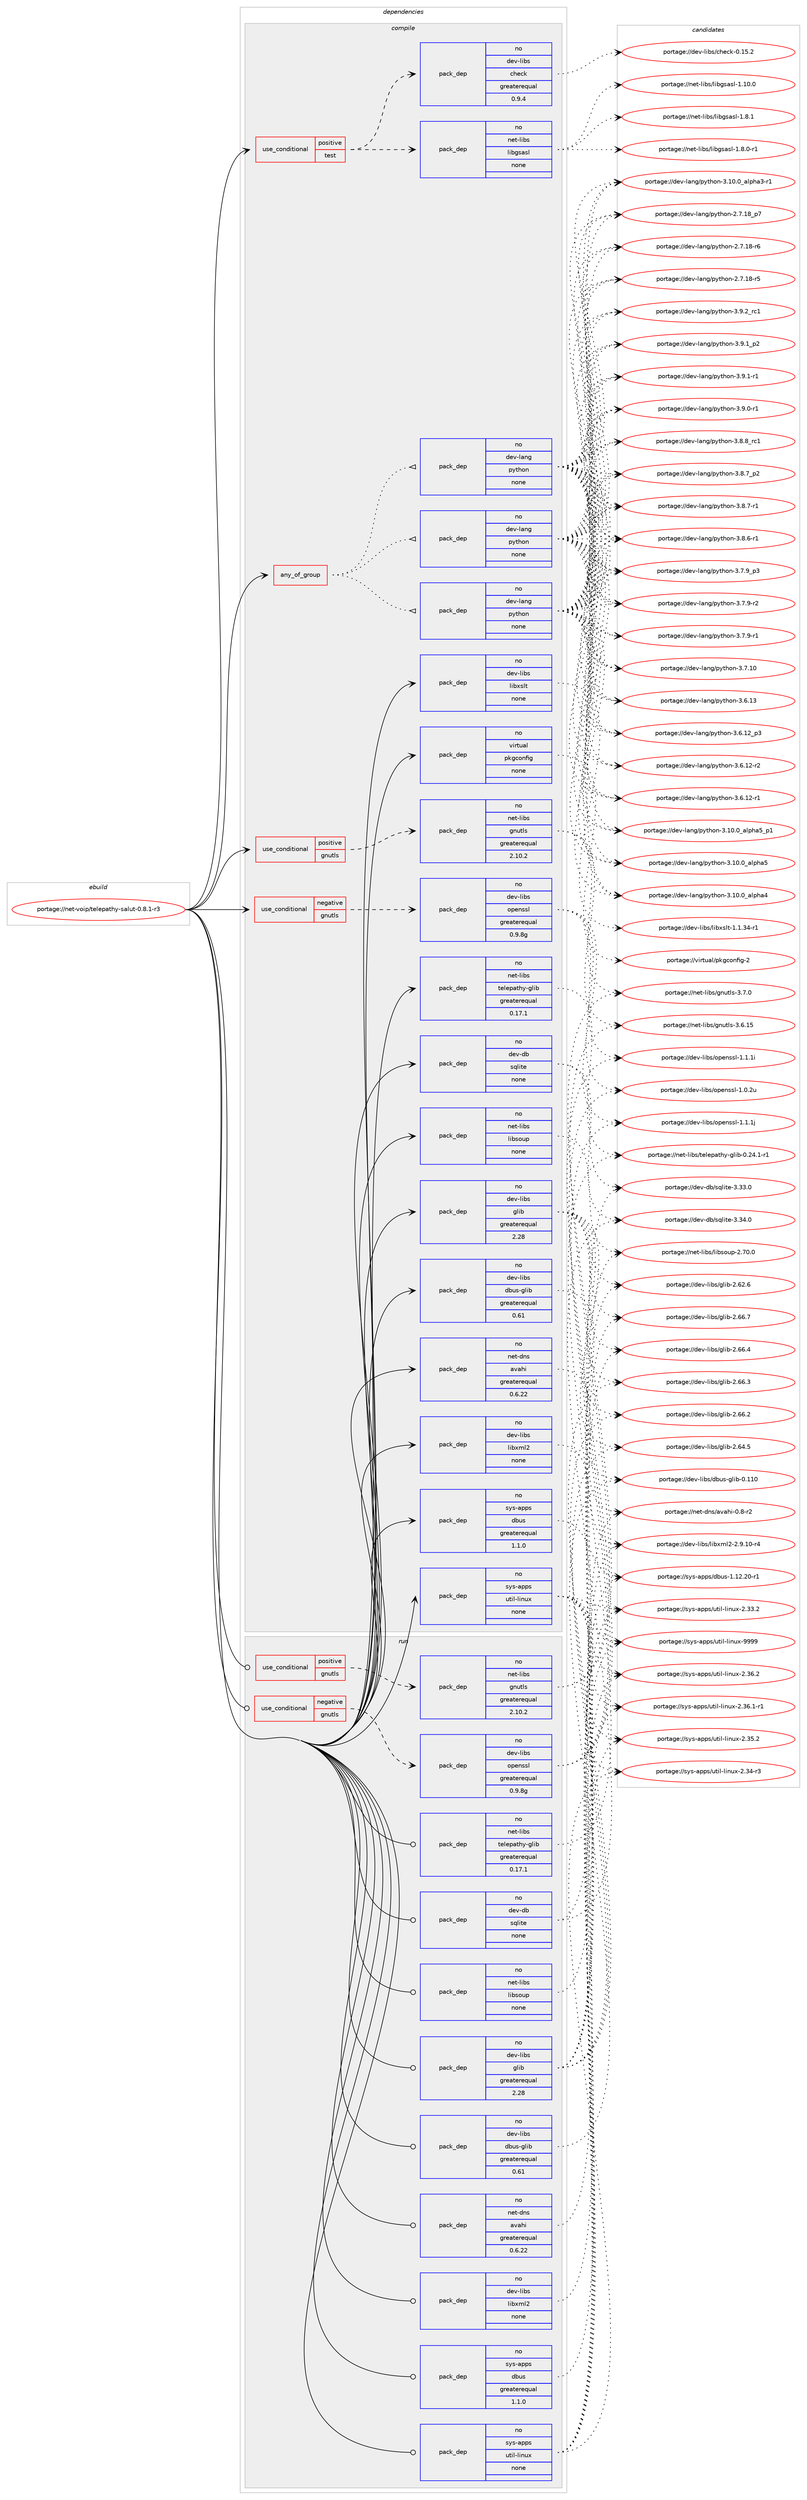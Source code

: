 digraph prolog {

# *************
# Graph options
# *************

newrank=true;
concentrate=true;
compound=true;
graph [rankdir=LR,fontname=Helvetica,fontsize=10,ranksep=1.5];#, ranksep=2.5, nodesep=0.2];
edge  [arrowhead=vee];
node  [fontname=Helvetica,fontsize=10];

# **********
# The ebuild
# **********

subgraph cluster_leftcol {
color=gray;
rank=same;
label=<<i>ebuild</i>>;
id [label="portage://net-voip/telepathy-salut-0.8.1-r3", color=red, width=4, href="../net-voip/telepathy-salut-0.8.1-r3.svg"];
}

# ****************
# The dependencies
# ****************

subgraph cluster_midcol {
color=gray;
label=<<i>dependencies</i>>;
subgraph cluster_compile {
fillcolor="#eeeeee";
style=filled;
label=<<i>compile</i>>;
subgraph any83 {
dependency10708 [label=<<TABLE BORDER="0" CELLBORDER="1" CELLSPACING="0" CELLPADDING="4"><TR><TD CELLPADDING="10">any_of_group</TD></TR></TABLE>>, shape=none, color=red];subgraph pack7560 {
dependency10709 [label=<<TABLE BORDER="0" CELLBORDER="1" CELLSPACING="0" CELLPADDING="4" WIDTH="220"><TR><TD ROWSPAN="6" CELLPADDING="30">pack_dep</TD></TR><TR><TD WIDTH="110">no</TD></TR><TR><TD>dev-lang</TD></TR><TR><TD>python</TD></TR><TR><TD>none</TD></TR><TR><TD></TD></TR></TABLE>>, shape=none, color=blue];
}
dependency10708:e -> dependency10709:w [weight=20,style="dotted",arrowhead="oinv"];
subgraph pack7561 {
dependency10710 [label=<<TABLE BORDER="0" CELLBORDER="1" CELLSPACING="0" CELLPADDING="4" WIDTH="220"><TR><TD ROWSPAN="6" CELLPADDING="30">pack_dep</TD></TR><TR><TD WIDTH="110">no</TD></TR><TR><TD>dev-lang</TD></TR><TR><TD>python</TD></TR><TR><TD>none</TD></TR><TR><TD></TD></TR></TABLE>>, shape=none, color=blue];
}
dependency10708:e -> dependency10710:w [weight=20,style="dotted",arrowhead="oinv"];
subgraph pack7562 {
dependency10711 [label=<<TABLE BORDER="0" CELLBORDER="1" CELLSPACING="0" CELLPADDING="4" WIDTH="220"><TR><TD ROWSPAN="6" CELLPADDING="30">pack_dep</TD></TR><TR><TD WIDTH="110">no</TD></TR><TR><TD>dev-lang</TD></TR><TR><TD>python</TD></TR><TR><TD>none</TD></TR><TR><TD></TD></TR></TABLE>>, shape=none, color=blue];
}
dependency10708:e -> dependency10711:w [weight=20,style="dotted",arrowhead="oinv"];
}
id:e -> dependency10708:w [weight=20,style="solid",arrowhead="vee"];
subgraph cond3056 {
dependency10712 [label=<<TABLE BORDER="0" CELLBORDER="1" CELLSPACING="0" CELLPADDING="4"><TR><TD ROWSPAN="3" CELLPADDING="10">use_conditional</TD></TR><TR><TD>negative</TD></TR><TR><TD>gnutls</TD></TR></TABLE>>, shape=none, color=red];
subgraph pack7563 {
dependency10713 [label=<<TABLE BORDER="0" CELLBORDER="1" CELLSPACING="0" CELLPADDING="4" WIDTH="220"><TR><TD ROWSPAN="6" CELLPADDING="30">pack_dep</TD></TR><TR><TD WIDTH="110">no</TD></TR><TR><TD>dev-libs</TD></TR><TR><TD>openssl</TD></TR><TR><TD>greaterequal</TD></TR><TR><TD>0.9.8g</TD></TR></TABLE>>, shape=none, color=blue];
}
dependency10712:e -> dependency10713:w [weight=20,style="dashed",arrowhead="vee"];
}
id:e -> dependency10712:w [weight=20,style="solid",arrowhead="vee"];
subgraph cond3057 {
dependency10714 [label=<<TABLE BORDER="0" CELLBORDER="1" CELLSPACING="0" CELLPADDING="4"><TR><TD ROWSPAN="3" CELLPADDING="10">use_conditional</TD></TR><TR><TD>positive</TD></TR><TR><TD>gnutls</TD></TR></TABLE>>, shape=none, color=red];
subgraph pack7564 {
dependency10715 [label=<<TABLE BORDER="0" CELLBORDER="1" CELLSPACING="0" CELLPADDING="4" WIDTH="220"><TR><TD ROWSPAN="6" CELLPADDING="30">pack_dep</TD></TR><TR><TD WIDTH="110">no</TD></TR><TR><TD>net-libs</TD></TR><TR><TD>gnutls</TD></TR><TR><TD>greaterequal</TD></TR><TR><TD>2.10.2</TD></TR></TABLE>>, shape=none, color=blue];
}
dependency10714:e -> dependency10715:w [weight=20,style="dashed",arrowhead="vee"];
}
id:e -> dependency10714:w [weight=20,style="solid",arrowhead="vee"];
subgraph cond3058 {
dependency10716 [label=<<TABLE BORDER="0" CELLBORDER="1" CELLSPACING="0" CELLPADDING="4"><TR><TD ROWSPAN="3" CELLPADDING="10">use_conditional</TD></TR><TR><TD>positive</TD></TR><TR><TD>test</TD></TR></TABLE>>, shape=none, color=red];
subgraph pack7565 {
dependency10717 [label=<<TABLE BORDER="0" CELLBORDER="1" CELLSPACING="0" CELLPADDING="4" WIDTH="220"><TR><TD ROWSPAN="6" CELLPADDING="30">pack_dep</TD></TR><TR><TD WIDTH="110">no</TD></TR><TR><TD>dev-libs</TD></TR><TR><TD>check</TD></TR><TR><TD>greaterequal</TD></TR><TR><TD>0.9.4</TD></TR></TABLE>>, shape=none, color=blue];
}
dependency10716:e -> dependency10717:w [weight=20,style="dashed",arrowhead="vee"];
subgraph pack7566 {
dependency10718 [label=<<TABLE BORDER="0" CELLBORDER="1" CELLSPACING="0" CELLPADDING="4" WIDTH="220"><TR><TD ROWSPAN="6" CELLPADDING="30">pack_dep</TD></TR><TR><TD WIDTH="110">no</TD></TR><TR><TD>net-libs</TD></TR><TR><TD>libgsasl</TD></TR><TR><TD>none</TD></TR><TR><TD></TD></TR></TABLE>>, shape=none, color=blue];
}
dependency10716:e -> dependency10718:w [weight=20,style="dashed",arrowhead="vee"];
}
id:e -> dependency10716:w [weight=20,style="solid",arrowhead="vee"];
subgraph pack7567 {
dependency10719 [label=<<TABLE BORDER="0" CELLBORDER="1" CELLSPACING="0" CELLPADDING="4" WIDTH="220"><TR><TD ROWSPAN="6" CELLPADDING="30">pack_dep</TD></TR><TR><TD WIDTH="110">no</TD></TR><TR><TD>dev-db</TD></TR><TR><TD>sqlite</TD></TR><TR><TD>none</TD></TR><TR><TD></TD></TR></TABLE>>, shape=none, color=blue];
}
id:e -> dependency10719:w [weight=20,style="solid",arrowhead="vee"];
subgraph pack7568 {
dependency10720 [label=<<TABLE BORDER="0" CELLBORDER="1" CELLSPACING="0" CELLPADDING="4" WIDTH="220"><TR><TD ROWSPAN="6" CELLPADDING="30">pack_dep</TD></TR><TR><TD WIDTH="110">no</TD></TR><TR><TD>dev-libs</TD></TR><TR><TD>dbus-glib</TD></TR><TR><TD>greaterequal</TD></TR><TR><TD>0.61</TD></TR></TABLE>>, shape=none, color=blue];
}
id:e -> dependency10720:w [weight=20,style="solid",arrowhead="vee"];
subgraph pack7569 {
dependency10721 [label=<<TABLE BORDER="0" CELLBORDER="1" CELLSPACING="0" CELLPADDING="4" WIDTH="220"><TR><TD ROWSPAN="6" CELLPADDING="30">pack_dep</TD></TR><TR><TD WIDTH="110">no</TD></TR><TR><TD>dev-libs</TD></TR><TR><TD>glib</TD></TR><TR><TD>greaterequal</TD></TR><TR><TD>2.28</TD></TR></TABLE>>, shape=none, color=blue];
}
id:e -> dependency10721:w [weight=20,style="solid",arrowhead="vee"];
subgraph pack7570 {
dependency10722 [label=<<TABLE BORDER="0" CELLBORDER="1" CELLSPACING="0" CELLPADDING="4" WIDTH="220"><TR><TD ROWSPAN="6" CELLPADDING="30">pack_dep</TD></TR><TR><TD WIDTH="110">no</TD></TR><TR><TD>dev-libs</TD></TR><TR><TD>libxml2</TD></TR><TR><TD>none</TD></TR><TR><TD></TD></TR></TABLE>>, shape=none, color=blue];
}
id:e -> dependency10722:w [weight=20,style="solid",arrowhead="vee"];
subgraph pack7571 {
dependency10723 [label=<<TABLE BORDER="0" CELLBORDER="1" CELLSPACING="0" CELLPADDING="4" WIDTH="220"><TR><TD ROWSPAN="6" CELLPADDING="30">pack_dep</TD></TR><TR><TD WIDTH="110">no</TD></TR><TR><TD>dev-libs</TD></TR><TR><TD>libxslt</TD></TR><TR><TD>none</TD></TR><TR><TD></TD></TR></TABLE>>, shape=none, color=blue];
}
id:e -> dependency10723:w [weight=20,style="solid",arrowhead="vee"];
subgraph pack7572 {
dependency10724 [label=<<TABLE BORDER="0" CELLBORDER="1" CELLSPACING="0" CELLPADDING="4" WIDTH="220"><TR><TD ROWSPAN="6" CELLPADDING="30">pack_dep</TD></TR><TR><TD WIDTH="110">no</TD></TR><TR><TD>net-dns</TD></TR><TR><TD>avahi</TD></TR><TR><TD>greaterequal</TD></TR><TR><TD>0.6.22</TD></TR></TABLE>>, shape=none, color=blue];
}
id:e -> dependency10724:w [weight=20,style="solid",arrowhead="vee"];
subgraph pack7573 {
dependency10725 [label=<<TABLE BORDER="0" CELLBORDER="1" CELLSPACING="0" CELLPADDING="4" WIDTH="220"><TR><TD ROWSPAN="6" CELLPADDING="30">pack_dep</TD></TR><TR><TD WIDTH="110">no</TD></TR><TR><TD>net-libs</TD></TR><TR><TD>libsoup</TD></TR><TR><TD>none</TD></TR><TR><TD></TD></TR></TABLE>>, shape=none, color=blue];
}
id:e -> dependency10725:w [weight=20,style="solid",arrowhead="vee"];
subgraph pack7574 {
dependency10726 [label=<<TABLE BORDER="0" CELLBORDER="1" CELLSPACING="0" CELLPADDING="4" WIDTH="220"><TR><TD ROWSPAN="6" CELLPADDING="30">pack_dep</TD></TR><TR><TD WIDTH="110">no</TD></TR><TR><TD>net-libs</TD></TR><TR><TD>telepathy-glib</TD></TR><TR><TD>greaterequal</TD></TR><TR><TD>0.17.1</TD></TR></TABLE>>, shape=none, color=blue];
}
id:e -> dependency10726:w [weight=20,style="solid",arrowhead="vee"];
subgraph pack7575 {
dependency10727 [label=<<TABLE BORDER="0" CELLBORDER="1" CELLSPACING="0" CELLPADDING="4" WIDTH="220"><TR><TD ROWSPAN="6" CELLPADDING="30">pack_dep</TD></TR><TR><TD WIDTH="110">no</TD></TR><TR><TD>sys-apps</TD></TR><TR><TD>dbus</TD></TR><TR><TD>greaterequal</TD></TR><TR><TD>1.1.0</TD></TR></TABLE>>, shape=none, color=blue];
}
id:e -> dependency10727:w [weight=20,style="solid",arrowhead="vee"];
subgraph pack7576 {
dependency10728 [label=<<TABLE BORDER="0" CELLBORDER="1" CELLSPACING="0" CELLPADDING="4" WIDTH="220"><TR><TD ROWSPAN="6" CELLPADDING="30">pack_dep</TD></TR><TR><TD WIDTH="110">no</TD></TR><TR><TD>sys-apps</TD></TR><TR><TD>util-linux</TD></TR><TR><TD>none</TD></TR><TR><TD></TD></TR></TABLE>>, shape=none, color=blue];
}
id:e -> dependency10728:w [weight=20,style="solid",arrowhead="vee"];
subgraph pack7577 {
dependency10729 [label=<<TABLE BORDER="0" CELLBORDER="1" CELLSPACING="0" CELLPADDING="4" WIDTH="220"><TR><TD ROWSPAN="6" CELLPADDING="30">pack_dep</TD></TR><TR><TD WIDTH="110">no</TD></TR><TR><TD>virtual</TD></TR><TR><TD>pkgconfig</TD></TR><TR><TD>none</TD></TR><TR><TD></TD></TR></TABLE>>, shape=none, color=blue];
}
id:e -> dependency10729:w [weight=20,style="solid",arrowhead="vee"];
}
subgraph cluster_compileandrun {
fillcolor="#eeeeee";
style=filled;
label=<<i>compile and run</i>>;
}
subgraph cluster_run {
fillcolor="#eeeeee";
style=filled;
label=<<i>run</i>>;
subgraph cond3059 {
dependency10730 [label=<<TABLE BORDER="0" CELLBORDER="1" CELLSPACING="0" CELLPADDING="4"><TR><TD ROWSPAN="3" CELLPADDING="10">use_conditional</TD></TR><TR><TD>negative</TD></TR><TR><TD>gnutls</TD></TR></TABLE>>, shape=none, color=red];
subgraph pack7578 {
dependency10731 [label=<<TABLE BORDER="0" CELLBORDER="1" CELLSPACING="0" CELLPADDING="4" WIDTH="220"><TR><TD ROWSPAN="6" CELLPADDING="30">pack_dep</TD></TR><TR><TD WIDTH="110">no</TD></TR><TR><TD>dev-libs</TD></TR><TR><TD>openssl</TD></TR><TR><TD>greaterequal</TD></TR><TR><TD>0.9.8g</TD></TR></TABLE>>, shape=none, color=blue];
}
dependency10730:e -> dependency10731:w [weight=20,style="dashed",arrowhead="vee"];
}
id:e -> dependency10730:w [weight=20,style="solid",arrowhead="odot"];
subgraph cond3060 {
dependency10732 [label=<<TABLE BORDER="0" CELLBORDER="1" CELLSPACING="0" CELLPADDING="4"><TR><TD ROWSPAN="3" CELLPADDING="10">use_conditional</TD></TR><TR><TD>positive</TD></TR><TR><TD>gnutls</TD></TR></TABLE>>, shape=none, color=red];
subgraph pack7579 {
dependency10733 [label=<<TABLE BORDER="0" CELLBORDER="1" CELLSPACING="0" CELLPADDING="4" WIDTH="220"><TR><TD ROWSPAN="6" CELLPADDING="30">pack_dep</TD></TR><TR><TD WIDTH="110">no</TD></TR><TR><TD>net-libs</TD></TR><TR><TD>gnutls</TD></TR><TR><TD>greaterequal</TD></TR><TR><TD>2.10.2</TD></TR></TABLE>>, shape=none, color=blue];
}
dependency10732:e -> dependency10733:w [weight=20,style="dashed",arrowhead="vee"];
}
id:e -> dependency10732:w [weight=20,style="solid",arrowhead="odot"];
subgraph pack7580 {
dependency10734 [label=<<TABLE BORDER="0" CELLBORDER="1" CELLSPACING="0" CELLPADDING="4" WIDTH="220"><TR><TD ROWSPAN="6" CELLPADDING="30">pack_dep</TD></TR><TR><TD WIDTH="110">no</TD></TR><TR><TD>dev-db</TD></TR><TR><TD>sqlite</TD></TR><TR><TD>none</TD></TR><TR><TD></TD></TR></TABLE>>, shape=none, color=blue];
}
id:e -> dependency10734:w [weight=20,style="solid",arrowhead="odot"];
subgraph pack7581 {
dependency10735 [label=<<TABLE BORDER="0" CELLBORDER="1" CELLSPACING="0" CELLPADDING="4" WIDTH="220"><TR><TD ROWSPAN="6" CELLPADDING="30">pack_dep</TD></TR><TR><TD WIDTH="110">no</TD></TR><TR><TD>dev-libs</TD></TR><TR><TD>dbus-glib</TD></TR><TR><TD>greaterequal</TD></TR><TR><TD>0.61</TD></TR></TABLE>>, shape=none, color=blue];
}
id:e -> dependency10735:w [weight=20,style="solid",arrowhead="odot"];
subgraph pack7582 {
dependency10736 [label=<<TABLE BORDER="0" CELLBORDER="1" CELLSPACING="0" CELLPADDING="4" WIDTH="220"><TR><TD ROWSPAN="6" CELLPADDING="30">pack_dep</TD></TR><TR><TD WIDTH="110">no</TD></TR><TR><TD>dev-libs</TD></TR><TR><TD>glib</TD></TR><TR><TD>greaterequal</TD></TR><TR><TD>2.28</TD></TR></TABLE>>, shape=none, color=blue];
}
id:e -> dependency10736:w [weight=20,style="solid",arrowhead="odot"];
subgraph pack7583 {
dependency10737 [label=<<TABLE BORDER="0" CELLBORDER="1" CELLSPACING="0" CELLPADDING="4" WIDTH="220"><TR><TD ROWSPAN="6" CELLPADDING="30">pack_dep</TD></TR><TR><TD WIDTH="110">no</TD></TR><TR><TD>dev-libs</TD></TR><TR><TD>libxml2</TD></TR><TR><TD>none</TD></TR><TR><TD></TD></TR></TABLE>>, shape=none, color=blue];
}
id:e -> dependency10737:w [weight=20,style="solid",arrowhead="odot"];
subgraph pack7584 {
dependency10738 [label=<<TABLE BORDER="0" CELLBORDER="1" CELLSPACING="0" CELLPADDING="4" WIDTH="220"><TR><TD ROWSPAN="6" CELLPADDING="30">pack_dep</TD></TR><TR><TD WIDTH="110">no</TD></TR><TR><TD>net-dns</TD></TR><TR><TD>avahi</TD></TR><TR><TD>greaterequal</TD></TR><TR><TD>0.6.22</TD></TR></TABLE>>, shape=none, color=blue];
}
id:e -> dependency10738:w [weight=20,style="solid",arrowhead="odot"];
subgraph pack7585 {
dependency10739 [label=<<TABLE BORDER="0" CELLBORDER="1" CELLSPACING="0" CELLPADDING="4" WIDTH="220"><TR><TD ROWSPAN="6" CELLPADDING="30">pack_dep</TD></TR><TR><TD WIDTH="110">no</TD></TR><TR><TD>net-libs</TD></TR><TR><TD>libsoup</TD></TR><TR><TD>none</TD></TR><TR><TD></TD></TR></TABLE>>, shape=none, color=blue];
}
id:e -> dependency10739:w [weight=20,style="solid",arrowhead="odot"];
subgraph pack7586 {
dependency10740 [label=<<TABLE BORDER="0" CELLBORDER="1" CELLSPACING="0" CELLPADDING="4" WIDTH="220"><TR><TD ROWSPAN="6" CELLPADDING="30">pack_dep</TD></TR><TR><TD WIDTH="110">no</TD></TR><TR><TD>net-libs</TD></TR><TR><TD>telepathy-glib</TD></TR><TR><TD>greaterequal</TD></TR><TR><TD>0.17.1</TD></TR></TABLE>>, shape=none, color=blue];
}
id:e -> dependency10740:w [weight=20,style="solid",arrowhead="odot"];
subgraph pack7587 {
dependency10741 [label=<<TABLE BORDER="0" CELLBORDER="1" CELLSPACING="0" CELLPADDING="4" WIDTH="220"><TR><TD ROWSPAN="6" CELLPADDING="30">pack_dep</TD></TR><TR><TD WIDTH="110">no</TD></TR><TR><TD>sys-apps</TD></TR><TR><TD>dbus</TD></TR><TR><TD>greaterequal</TD></TR><TR><TD>1.1.0</TD></TR></TABLE>>, shape=none, color=blue];
}
id:e -> dependency10741:w [weight=20,style="solid",arrowhead="odot"];
subgraph pack7588 {
dependency10742 [label=<<TABLE BORDER="0" CELLBORDER="1" CELLSPACING="0" CELLPADDING="4" WIDTH="220"><TR><TD ROWSPAN="6" CELLPADDING="30">pack_dep</TD></TR><TR><TD WIDTH="110">no</TD></TR><TR><TD>sys-apps</TD></TR><TR><TD>util-linux</TD></TR><TR><TD>none</TD></TR><TR><TD></TD></TR></TABLE>>, shape=none, color=blue];
}
id:e -> dependency10742:w [weight=20,style="solid",arrowhead="odot"];
}
}

# **************
# The candidates
# **************

subgraph cluster_choices {
rank=same;
color=gray;
label=<<i>candidates</i>>;

subgraph choice7560 {
color=black;
nodesep=1;
choice100101118451089711010347112121116104111110455146574650951149949 [label="portage://dev-lang/python-3.9.2_rc1", color=red, width=4,href="../dev-lang/python-3.9.2_rc1.svg"];
choice1001011184510897110103471121211161041111104551465746499511250 [label="portage://dev-lang/python-3.9.1_p2", color=red, width=4,href="../dev-lang/python-3.9.1_p2.svg"];
choice1001011184510897110103471121211161041111104551465746494511449 [label="portage://dev-lang/python-3.9.1-r1", color=red, width=4,href="../dev-lang/python-3.9.1-r1.svg"];
choice1001011184510897110103471121211161041111104551465746484511449 [label="portage://dev-lang/python-3.9.0-r1", color=red, width=4,href="../dev-lang/python-3.9.0-r1.svg"];
choice100101118451089711010347112121116104111110455146564656951149949 [label="portage://dev-lang/python-3.8.8_rc1", color=red, width=4,href="../dev-lang/python-3.8.8_rc1.svg"];
choice1001011184510897110103471121211161041111104551465646559511250 [label="portage://dev-lang/python-3.8.7_p2", color=red, width=4,href="../dev-lang/python-3.8.7_p2.svg"];
choice1001011184510897110103471121211161041111104551465646554511449 [label="portage://dev-lang/python-3.8.7-r1", color=red, width=4,href="../dev-lang/python-3.8.7-r1.svg"];
choice1001011184510897110103471121211161041111104551465646544511449 [label="portage://dev-lang/python-3.8.6-r1", color=red, width=4,href="../dev-lang/python-3.8.6-r1.svg"];
choice1001011184510897110103471121211161041111104551465546579511251 [label="portage://dev-lang/python-3.7.9_p3", color=red, width=4,href="../dev-lang/python-3.7.9_p3.svg"];
choice1001011184510897110103471121211161041111104551465546574511450 [label="portage://dev-lang/python-3.7.9-r2", color=red, width=4,href="../dev-lang/python-3.7.9-r2.svg"];
choice1001011184510897110103471121211161041111104551465546574511449 [label="portage://dev-lang/python-3.7.9-r1", color=red, width=4,href="../dev-lang/python-3.7.9-r1.svg"];
choice10010111845108971101034711212111610411111045514655464948 [label="portage://dev-lang/python-3.7.10", color=red, width=4,href="../dev-lang/python-3.7.10.svg"];
choice10010111845108971101034711212111610411111045514654464951 [label="portage://dev-lang/python-3.6.13", color=red, width=4,href="../dev-lang/python-3.6.13.svg"];
choice100101118451089711010347112121116104111110455146544649509511251 [label="portage://dev-lang/python-3.6.12_p3", color=red, width=4,href="../dev-lang/python-3.6.12_p3.svg"];
choice100101118451089711010347112121116104111110455146544649504511450 [label="portage://dev-lang/python-3.6.12-r2", color=red, width=4,href="../dev-lang/python-3.6.12-r2.svg"];
choice100101118451089711010347112121116104111110455146544649504511449 [label="portage://dev-lang/python-3.6.12-r1", color=red, width=4,href="../dev-lang/python-3.6.12-r1.svg"];
choice10010111845108971101034711212111610411111045514649484648959710811210497539511249 [label="portage://dev-lang/python-3.10.0_alpha5_p1", color=red, width=4,href="../dev-lang/python-3.10.0_alpha5_p1.svg"];
choice1001011184510897110103471121211161041111104551464948464895971081121049753 [label="portage://dev-lang/python-3.10.0_alpha5", color=red, width=4,href="../dev-lang/python-3.10.0_alpha5.svg"];
choice1001011184510897110103471121211161041111104551464948464895971081121049752 [label="portage://dev-lang/python-3.10.0_alpha4", color=red, width=4,href="../dev-lang/python-3.10.0_alpha4.svg"];
choice10010111845108971101034711212111610411111045514649484648959710811210497514511449 [label="portage://dev-lang/python-3.10.0_alpha3-r1", color=red, width=4,href="../dev-lang/python-3.10.0_alpha3-r1.svg"];
choice100101118451089711010347112121116104111110455046554649569511255 [label="portage://dev-lang/python-2.7.18_p7", color=red, width=4,href="../dev-lang/python-2.7.18_p7.svg"];
choice100101118451089711010347112121116104111110455046554649564511454 [label="portage://dev-lang/python-2.7.18-r6", color=red, width=4,href="../dev-lang/python-2.7.18-r6.svg"];
choice100101118451089711010347112121116104111110455046554649564511453 [label="portage://dev-lang/python-2.7.18-r5", color=red, width=4,href="../dev-lang/python-2.7.18-r5.svg"];
dependency10709:e -> choice100101118451089711010347112121116104111110455146574650951149949:w [style=dotted,weight="100"];
dependency10709:e -> choice1001011184510897110103471121211161041111104551465746499511250:w [style=dotted,weight="100"];
dependency10709:e -> choice1001011184510897110103471121211161041111104551465746494511449:w [style=dotted,weight="100"];
dependency10709:e -> choice1001011184510897110103471121211161041111104551465746484511449:w [style=dotted,weight="100"];
dependency10709:e -> choice100101118451089711010347112121116104111110455146564656951149949:w [style=dotted,weight="100"];
dependency10709:e -> choice1001011184510897110103471121211161041111104551465646559511250:w [style=dotted,weight="100"];
dependency10709:e -> choice1001011184510897110103471121211161041111104551465646554511449:w [style=dotted,weight="100"];
dependency10709:e -> choice1001011184510897110103471121211161041111104551465646544511449:w [style=dotted,weight="100"];
dependency10709:e -> choice1001011184510897110103471121211161041111104551465546579511251:w [style=dotted,weight="100"];
dependency10709:e -> choice1001011184510897110103471121211161041111104551465546574511450:w [style=dotted,weight="100"];
dependency10709:e -> choice1001011184510897110103471121211161041111104551465546574511449:w [style=dotted,weight="100"];
dependency10709:e -> choice10010111845108971101034711212111610411111045514655464948:w [style=dotted,weight="100"];
dependency10709:e -> choice10010111845108971101034711212111610411111045514654464951:w [style=dotted,weight="100"];
dependency10709:e -> choice100101118451089711010347112121116104111110455146544649509511251:w [style=dotted,weight="100"];
dependency10709:e -> choice100101118451089711010347112121116104111110455146544649504511450:w [style=dotted,weight="100"];
dependency10709:e -> choice100101118451089711010347112121116104111110455146544649504511449:w [style=dotted,weight="100"];
dependency10709:e -> choice10010111845108971101034711212111610411111045514649484648959710811210497539511249:w [style=dotted,weight="100"];
dependency10709:e -> choice1001011184510897110103471121211161041111104551464948464895971081121049753:w [style=dotted,weight="100"];
dependency10709:e -> choice1001011184510897110103471121211161041111104551464948464895971081121049752:w [style=dotted,weight="100"];
dependency10709:e -> choice10010111845108971101034711212111610411111045514649484648959710811210497514511449:w [style=dotted,weight="100"];
dependency10709:e -> choice100101118451089711010347112121116104111110455046554649569511255:w [style=dotted,weight="100"];
dependency10709:e -> choice100101118451089711010347112121116104111110455046554649564511454:w [style=dotted,weight="100"];
dependency10709:e -> choice100101118451089711010347112121116104111110455046554649564511453:w [style=dotted,weight="100"];
}
subgraph choice7561 {
color=black;
nodesep=1;
choice100101118451089711010347112121116104111110455146574650951149949 [label="portage://dev-lang/python-3.9.2_rc1", color=red, width=4,href="../dev-lang/python-3.9.2_rc1.svg"];
choice1001011184510897110103471121211161041111104551465746499511250 [label="portage://dev-lang/python-3.9.1_p2", color=red, width=4,href="../dev-lang/python-3.9.1_p2.svg"];
choice1001011184510897110103471121211161041111104551465746494511449 [label="portage://dev-lang/python-3.9.1-r1", color=red, width=4,href="../dev-lang/python-3.9.1-r1.svg"];
choice1001011184510897110103471121211161041111104551465746484511449 [label="portage://dev-lang/python-3.9.0-r1", color=red, width=4,href="../dev-lang/python-3.9.0-r1.svg"];
choice100101118451089711010347112121116104111110455146564656951149949 [label="portage://dev-lang/python-3.8.8_rc1", color=red, width=4,href="../dev-lang/python-3.8.8_rc1.svg"];
choice1001011184510897110103471121211161041111104551465646559511250 [label="portage://dev-lang/python-3.8.7_p2", color=red, width=4,href="../dev-lang/python-3.8.7_p2.svg"];
choice1001011184510897110103471121211161041111104551465646554511449 [label="portage://dev-lang/python-3.8.7-r1", color=red, width=4,href="../dev-lang/python-3.8.7-r1.svg"];
choice1001011184510897110103471121211161041111104551465646544511449 [label="portage://dev-lang/python-3.8.6-r1", color=red, width=4,href="../dev-lang/python-3.8.6-r1.svg"];
choice1001011184510897110103471121211161041111104551465546579511251 [label="portage://dev-lang/python-3.7.9_p3", color=red, width=4,href="../dev-lang/python-3.7.9_p3.svg"];
choice1001011184510897110103471121211161041111104551465546574511450 [label="portage://dev-lang/python-3.7.9-r2", color=red, width=4,href="../dev-lang/python-3.7.9-r2.svg"];
choice1001011184510897110103471121211161041111104551465546574511449 [label="portage://dev-lang/python-3.7.9-r1", color=red, width=4,href="../dev-lang/python-3.7.9-r1.svg"];
choice10010111845108971101034711212111610411111045514655464948 [label="portage://dev-lang/python-3.7.10", color=red, width=4,href="../dev-lang/python-3.7.10.svg"];
choice10010111845108971101034711212111610411111045514654464951 [label="portage://dev-lang/python-3.6.13", color=red, width=4,href="../dev-lang/python-3.6.13.svg"];
choice100101118451089711010347112121116104111110455146544649509511251 [label="portage://dev-lang/python-3.6.12_p3", color=red, width=4,href="../dev-lang/python-3.6.12_p3.svg"];
choice100101118451089711010347112121116104111110455146544649504511450 [label="portage://dev-lang/python-3.6.12-r2", color=red, width=4,href="../dev-lang/python-3.6.12-r2.svg"];
choice100101118451089711010347112121116104111110455146544649504511449 [label="portage://dev-lang/python-3.6.12-r1", color=red, width=4,href="../dev-lang/python-3.6.12-r1.svg"];
choice10010111845108971101034711212111610411111045514649484648959710811210497539511249 [label="portage://dev-lang/python-3.10.0_alpha5_p1", color=red, width=4,href="../dev-lang/python-3.10.0_alpha5_p1.svg"];
choice1001011184510897110103471121211161041111104551464948464895971081121049753 [label="portage://dev-lang/python-3.10.0_alpha5", color=red, width=4,href="../dev-lang/python-3.10.0_alpha5.svg"];
choice1001011184510897110103471121211161041111104551464948464895971081121049752 [label="portage://dev-lang/python-3.10.0_alpha4", color=red, width=4,href="../dev-lang/python-3.10.0_alpha4.svg"];
choice10010111845108971101034711212111610411111045514649484648959710811210497514511449 [label="portage://dev-lang/python-3.10.0_alpha3-r1", color=red, width=4,href="../dev-lang/python-3.10.0_alpha3-r1.svg"];
choice100101118451089711010347112121116104111110455046554649569511255 [label="portage://dev-lang/python-2.7.18_p7", color=red, width=4,href="../dev-lang/python-2.7.18_p7.svg"];
choice100101118451089711010347112121116104111110455046554649564511454 [label="portage://dev-lang/python-2.7.18-r6", color=red, width=4,href="../dev-lang/python-2.7.18-r6.svg"];
choice100101118451089711010347112121116104111110455046554649564511453 [label="portage://dev-lang/python-2.7.18-r5", color=red, width=4,href="../dev-lang/python-2.7.18-r5.svg"];
dependency10710:e -> choice100101118451089711010347112121116104111110455146574650951149949:w [style=dotted,weight="100"];
dependency10710:e -> choice1001011184510897110103471121211161041111104551465746499511250:w [style=dotted,weight="100"];
dependency10710:e -> choice1001011184510897110103471121211161041111104551465746494511449:w [style=dotted,weight="100"];
dependency10710:e -> choice1001011184510897110103471121211161041111104551465746484511449:w [style=dotted,weight="100"];
dependency10710:e -> choice100101118451089711010347112121116104111110455146564656951149949:w [style=dotted,weight="100"];
dependency10710:e -> choice1001011184510897110103471121211161041111104551465646559511250:w [style=dotted,weight="100"];
dependency10710:e -> choice1001011184510897110103471121211161041111104551465646554511449:w [style=dotted,weight="100"];
dependency10710:e -> choice1001011184510897110103471121211161041111104551465646544511449:w [style=dotted,weight="100"];
dependency10710:e -> choice1001011184510897110103471121211161041111104551465546579511251:w [style=dotted,weight="100"];
dependency10710:e -> choice1001011184510897110103471121211161041111104551465546574511450:w [style=dotted,weight="100"];
dependency10710:e -> choice1001011184510897110103471121211161041111104551465546574511449:w [style=dotted,weight="100"];
dependency10710:e -> choice10010111845108971101034711212111610411111045514655464948:w [style=dotted,weight="100"];
dependency10710:e -> choice10010111845108971101034711212111610411111045514654464951:w [style=dotted,weight="100"];
dependency10710:e -> choice100101118451089711010347112121116104111110455146544649509511251:w [style=dotted,weight="100"];
dependency10710:e -> choice100101118451089711010347112121116104111110455146544649504511450:w [style=dotted,weight="100"];
dependency10710:e -> choice100101118451089711010347112121116104111110455146544649504511449:w [style=dotted,weight="100"];
dependency10710:e -> choice10010111845108971101034711212111610411111045514649484648959710811210497539511249:w [style=dotted,weight="100"];
dependency10710:e -> choice1001011184510897110103471121211161041111104551464948464895971081121049753:w [style=dotted,weight="100"];
dependency10710:e -> choice1001011184510897110103471121211161041111104551464948464895971081121049752:w [style=dotted,weight="100"];
dependency10710:e -> choice10010111845108971101034711212111610411111045514649484648959710811210497514511449:w [style=dotted,weight="100"];
dependency10710:e -> choice100101118451089711010347112121116104111110455046554649569511255:w [style=dotted,weight="100"];
dependency10710:e -> choice100101118451089711010347112121116104111110455046554649564511454:w [style=dotted,weight="100"];
dependency10710:e -> choice100101118451089711010347112121116104111110455046554649564511453:w [style=dotted,weight="100"];
}
subgraph choice7562 {
color=black;
nodesep=1;
choice100101118451089711010347112121116104111110455146574650951149949 [label="portage://dev-lang/python-3.9.2_rc1", color=red, width=4,href="../dev-lang/python-3.9.2_rc1.svg"];
choice1001011184510897110103471121211161041111104551465746499511250 [label="portage://dev-lang/python-3.9.1_p2", color=red, width=4,href="../dev-lang/python-3.9.1_p2.svg"];
choice1001011184510897110103471121211161041111104551465746494511449 [label="portage://dev-lang/python-3.9.1-r1", color=red, width=4,href="../dev-lang/python-3.9.1-r1.svg"];
choice1001011184510897110103471121211161041111104551465746484511449 [label="portage://dev-lang/python-3.9.0-r1", color=red, width=4,href="../dev-lang/python-3.9.0-r1.svg"];
choice100101118451089711010347112121116104111110455146564656951149949 [label="portage://dev-lang/python-3.8.8_rc1", color=red, width=4,href="../dev-lang/python-3.8.8_rc1.svg"];
choice1001011184510897110103471121211161041111104551465646559511250 [label="portage://dev-lang/python-3.8.7_p2", color=red, width=4,href="../dev-lang/python-3.8.7_p2.svg"];
choice1001011184510897110103471121211161041111104551465646554511449 [label="portage://dev-lang/python-3.8.7-r1", color=red, width=4,href="../dev-lang/python-3.8.7-r1.svg"];
choice1001011184510897110103471121211161041111104551465646544511449 [label="portage://dev-lang/python-3.8.6-r1", color=red, width=4,href="../dev-lang/python-3.8.6-r1.svg"];
choice1001011184510897110103471121211161041111104551465546579511251 [label="portage://dev-lang/python-3.7.9_p3", color=red, width=4,href="../dev-lang/python-3.7.9_p3.svg"];
choice1001011184510897110103471121211161041111104551465546574511450 [label="portage://dev-lang/python-3.7.9-r2", color=red, width=4,href="../dev-lang/python-3.7.9-r2.svg"];
choice1001011184510897110103471121211161041111104551465546574511449 [label="portage://dev-lang/python-3.7.9-r1", color=red, width=4,href="../dev-lang/python-3.7.9-r1.svg"];
choice10010111845108971101034711212111610411111045514655464948 [label="portage://dev-lang/python-3.7.10", color=red, width=4,href="../dev-lang/python-3.7.10.svg"];
choice10010111845108971101034711212111610411111045514654464951 [label="portage://dev-lang/python-3.6.13", color=red, width=4,href="../dev-lang/python-3.6.13.svg"];
choice100101118451089711010347112121116104111110455146544649509511251 [label="portage://dev-lang/python-3.6.12_p3", color=red, width=4,href="../dev-lang/python-3.6.12_p3.svg"];
choice100101118451089711010347112121116104111110455146544649504511450 [label="portage://dev-lang/python-3.6.12-r2", color=red, width=4,href="../dev-lang/python-3.6.12-r2.svg"];
choice100101118451089711010347112121116104111110455146544649504511449 [label="portage://dev-lang/python-3.6.12-r1", color=red, width=4,href="../dev-lang/python-3.6.12-r1.svg"];
choice10010111845108971101034711212111610411111045514649484648959710811210497539511249 [label="portage://dev-lang/python-3.10.0_alpha5_p1", color=red, width=4,href="../dev-lang/python-3.10.0_alpha5_p1.svg"];
choice1001011184510897110103471121211161041111104551464948464895971081121049753 [label="portage://dev-lang/python-3.10.0_alpha5", color=red, width=4,href="../dev-lang/python-3.10.0_alpha5.svg"];
choice1001011184510897110103471121211161041111104551464948464895971081121049752 [label="portage://dev-lang/python-3.10.0_alpha4", color=red, width=4,href="../dev-lang/python-3.10.0_alpha4.svg"];
choice10010111845108971101034711212111610411111045514649484648959710811210497514511449 [label="portage://dev-lang/python-3.10.0_alpha3-r1", color=red, width=4,href="../dev-lang/python-3.10.0_alpha3-r1.svg"];
choice100101118451089711010347112121116104111110455046554649569511255 [label="portage://dev-lang/python-2.7.18_p7", color=red, width=4,href="../dev-lang/python-2.7.18_p7.svg"];
choice100101118451089711010347112121116104111110455046554649564511454 [label="portage://dev-lang/python-2.7.18-r6", color=red, width=4,href="../dev-lang/python-2.7.18-r6.svg"];
choice100101118451089711010347112121116104111110455046554649564511453 [label="portage://dev-lang/python-2.7.18-r5", color=red, width=4,href="../dev-lang/python-2.7.18-r5.svg"];
dependency10711:e -> choice100101118451089711010347112121116104111110455146574650951149949:w [style=dotted,weight="100"];
dependency10711:e -> choice1001011184510897110103471121211161041111104551465746499511250:w [style=dotted,weight="100"];
dependency10711:e -> choice1001011184510897110103471121211161041111104551465746494511449:w [style=dotted,weight="100"];
dependency10711:e -> choice1001011184510897110103471121211161041111104551465746484511449:w [style=dotted,weight="100"];
dependency10711:e -> choice100101118451089711010347112121116104111110455146564656951149949:w [style=dotted,weight="100"];
dependency10711:e -> choice1001011184510897110103471121211161041111104551465646559511250:w [style=dotted,weight="100"];
dependency10711:e -> choice1001011184510897110103471121211161041111104551465646554511449:w [style=dotted,weight="100"];
dependency10711:e -> choice1001011184510897110103471121211161041111104551465646544511449:w [style=dotted,weight="100"];
dependency10711:e -> choice1001011184510897110103471121211161041111104551465546579511251:w [style=dotted,weight="100"];
dependency10711:e -> choice1001011184510897110103471121211161041111104551465546574511450:w [style=dotted,weight="100"];
dependency10711:e -> choice1001011184510897110103471121211161041111104551465546574511449:w [style=dotted,weight="100"];
dependency10711:e -> choice10010111845108971101034711212111610411111045514655464948:w [style=dotted,weight="100"];
dependency10711:e -> choice10010111845108971101034711212111610411111045514654464951:w [style=dotted,weight="100"];
dependency10711:e -> choice100101118451089711010347112121116104111110455146544649509511251:w [style=dotted,weight="100"];
dependency10711:e -> choice100101118451089711010347112121116104111110455146544649504511450:w [style=dotted,weight="100"];
dependency10711:e -> choice100101118451089711010347112121116104111110455146544649504511449:w [style=dotted,weight="100"];
dependency10711:e -> choice10010111845108971101034711212111610411111045514649484648959710811210497539511249:w [style=dotted,weight="100"];
dependency10711:e -> choice1001011184510897110103471121211161041111104551464948464895971081121049753:w [style=dotted,weight="100"];
dependency10711:e -> choice1001011184510897110103471121211161041111104551464948464895971081121049752:w [style=dotted,weight="100"];
dependency10711:e -> choice10010111845108971101034711212111610411111045514649484648959710811210497514511449:w [style=dotted,weight="100"];
dependency10711:e -> choice100101118451089711010347112121116104111110455046554649569511255:w [style=dotted,weight="100"];
dependency10711:e -> choice100101118451089711010347112121116104111110455046554649564511454:w [style=dotted,weight="100"];
dependency10711:e -> choice100101118451089711010347112121116104111110455046554649564511453:w [style=dotted,weight="100"];
}
subgraph choice7563 {
color=black;
nodesep=1;
choice100101118451081059811547111112101110115115108454946494649106 [label="portage://dev-libs/openssl-1.1.1j", color=red, width=4,href="../dev-libs/openssl-1.1.1j.svg"];
choice100101118451081059811547111112101110115115108454946494649105 [label="portage://dev-libs/openssl-1.1.1i", color=red, width=4,href="../dev-libs/openssl-1.1.1i.svg"];
choice100101118451081059811547111112101110115115108454946484650117 [label="portage://dev-libs/openssl-1.0.2u", color=red, width=4,href="../dev-libs/openssl-1.0.2u.svg"];
dependency10713:e -> choice100101118451081059811547111112101110115115108454946494649106:w [style=dotted,weight="100"];
dependency10713:e -> choice100101118451081059811547111112101110115115108454946494649105:w [style=dotted,weight="100"];
dependency10713:e -> choice100101118451081059811547111112101110115115108454946484650117:w [style=dotted,weight="100"];
}
subgraph choice7564 {
color=black;
nodesep=1;
choice110101116451081059811547103110117116108115455146554648 [label="portage://net-libs/gnutls-3.7.0", color=red, width=4,href="../net-libs/gnutls-3.7.0.svg"];
choice11010111645108105981154710311011711610811545514654464953 [label="portage://net-libs/gnutls-3.6.15", color=red, width=4,href="../net-libs/gnutls-3.6.15.svg"];
dependency10715:e -> choice110101116451081059811547103110117116108115455146554648:w [style=dotted,weight="100"];
dependency10715:e -> choice11010111645108105981154710311011711610811545514654464953:w [style=dotted,weight="100"];
}
subgraph choice7565 {
color=black;
nodesep=1;
choice100101118451081059811547991041019910745484649534650 [label="portage://dev-libs/check-0.15.2", color=red, width=4,href="../dev-libs/check-0.15.2.svg"];
dependency10717:e -> choice100101118451081059811547991041019910745484649534650:w [style=dotted,weight="100"];
}
subgraph choice7566 {
color=black;
nodesep=1;
choice1101011164510810598115471081059810311597115108454946564649 [label="portage://net-libs/libgsasl-1.8.1", color=red, width=4,href="../net-libs/libgsasl-1.8.1.svg"];
choice11010111645108105981154710810598103115971151084549465646484511449 [label="portage://net-libs/libgsasl-1.8.0-r1", color=red, width=4,href="../net-libs/libgsasl-1.8.0-r1.svg"];
choice110101116451081059811547108105981031159711510845494649484648 [label="portage://net-libs/libgsasl-1.10.0", color=red, width=4,href="../net-libs/libgsasl-1.10.0.svg"];
dependency10718:e -> choice1101011164510810598115471081059810311597115108454946564649:w [style=dotted,weight="100"];
dependency10718:e -> choice11010111645108105981154710810598103115971151084549465646484511449:w [style=dotted,weight="100"];
dependency10718:e -> choice110101116451081059811547108105981031159711510845494649484648:w [style=dotted,weight="100"];
}
subgraph choice7567 {
color=black;
nodesep=1;
choice10010111845100984711511310810511610145514651524648 [label="portage://dev-db/sqlite-3.34.0", color=red, width=4,href="../dev-db/sqlite-3.34.0.svg"];
choice10010111845100984711511310810511610145514651514648 [label="portage://dev-db/sqlite-3.33.0", color=red, width=4,href="../dev-db/sqlite-3.33.0.svg"];
dependency10719:e -> choice10010111845100984711511310810511610145514651524648:w [style=dotted,weight="100"];
dependency10719:e -> choice10010111845100984711511310810511610145514651514648:w [style=dotted,weight="100"];
}
subgraph choice7568 {
color=black;
nodesep=1;
choice100101118451081059811547100981171154510310810598454846494948 [label="portage://dev-libs/dbus-glib-0.110", color=red, width=4,href="../dev-libs/dbus-glib-0.110.svg"];
dependency10720:e -> choice100101118451081059811547100981171154510310810598454846494948:w [style=dotted,weight="100"];
}
subgraph choice7569 {
color=black;
nodesep=1;
choice1001011184510810598115471031081059845504654544655 [label="portage://dev-libs/glib-2.66.7", color=red, width=4,href="../dev-libs/glib-2.66.7.svg"];
choice1001011184510810598115471031081059845504654544652 [label="portage://dev-libs/glib-2.66.4", color=red, width=4,href="../dev-libs/glib-2.66.4.svg"];
choice1001011184510810598115471031081059845504654544651 [label="portage://dev-libs/glib-2.66.3", color=red, width=4,href="../dev-libs/glib-2.66.3.svg"];
choice1001011184510810598115471031081059845504654544650 [label="portage://dev-libs/glib-2.66.2", color=red, width=4,href="../dev-libs/glib-2.66.2.svg"];
choice1001011184510810598115471031081059845504654524653 [label="portage://dev-libs/glib-2.64.5", color=red, width=4,href="../dev-libs/glib-2.64.5.svg"];
choice1001011184510810598115471031081059845504654504654 [label="portage://dev-libs/glib-2.62.6", color=red, width=4,href="../dev-libs/glib-2.62.6.svg"];
dependency10721:e -> choice1001011184510810598115471031081059845504654544655:w [style=dotted,weight="100"];
dependency10721:e -> choice1001011184510810598115471031081059845504654544652:w [style=dotted,weight="100"];
dependency10721:e -> choice1001011184510810598115471031081059845504654544651:w [style=dotted,weight="100"];
dependency10721:e -> choice1001011184510810598115471031081059845504654544650:w [style=dotted,weight="100"];
dependency10721:e -> choice1001011184510810598115471031081059845504654524653:w [style=dotted,weight="100"];
dependency10721:e -> choice1001011184510810598115471031081059845504654504654:w [style=dotted,weight="100"];
}
subgraph choice7570 {
color=black;
nodesep=1;
choice1001011184510810598115471081059812010910850455046574649484511452 [label="portage://dev-libs/libxml2-2.9.10-r4", color=red, width=4,href="../dev-libs/libxml2-2.9.10-r4.svg"];
dependency10722:e -> choice1001011184510810598115471081059812010910850455046574649484511452:w [style=dotted,weight="100"];
}
subgraph choice7571 {
color=black;
nodesep=1;
choice10010111845108105981154710810598120115108116454946494651524511449 [label="portage://dev-libs/libxslt-1.1.34-r1", color=red, width=4,href="../dev-libs/libxslt-1.1.34-r1.svg"];
dependency10723:e -> choice10010111845108105981154710810598120115108116454946494651524511449:w [style=dotted,weight="100"];
}
subgraph choice7572 {
color=black;
nodesep=1;
choice11010111645100110115479711897104105454846564511450 [label="portage://net-dns/avahi-0.8-r2", color=red, width=4,href="../net-dns/avahi-0.8-r2.svg"];
dependency10724:e -> choice11010111645100110115479711897104105454846564511450:w [style=dotted,weight="100"];
}
subgraph choice7573 {
color=black;
nodesep=1;
choice1101011164510810598115471081059811511111711245504655484648 [label="portage://net-libs/libsoup-2.70.0", color=red, width=4,href="../net-libs/libsoup-2.70.0.svg"];
dependency10725:e -> choice1101011164510810598115471081059811511111711245504655484648:w [style=dotted,weight="100"];
}
subgraph choice7574 {
color=black;
nodesep=1;
choice110101116451081059811547116101108101112971161041214510310810598454846505246494511449 [label="portage://net-libs/telepathy-glib-0.24.1-r1", color=red, width=4,href="../net-libs/telepathy-glib-0.24.1-r1.svg"];
dependency10726:e -> choice110101116451081059811547116101108101112971161041214510310810598454846505246494511449:w [style=dotted,weight="100"];
}
subgraph choice7575 {
color=black;
nodesep=1;
choice1151211154597112112115471009811711545494649504650484511449 [label="portage://sys-apps/dbus-1.12.20-r1", color=red, width=4,href="../sys-apps/dbus-1.12.20-r1.svg"];
dependency10727:e -> choice1151211154597112112115471009811711545494649504650484511449:w [style=dotted,weight="100"];
}
subgraph choice7576 {
color=black;
nodesep=1;
choice115121115459711211211547117116105108451081051101171204557575757 [label="portage://sys-apps/util-linux-9999", color=red, width=4,href="../sys-apps/util-linux-9999.svg"];
choice1151211154597112112115471171161051084510810511011712045504651544650 [label="portage://sys-apps/util-linux-2.36.2", color=red, width=4,href="../sys-apps/util-linux-2.36.2.svg"];
choice11512111545971121121154711711610510845108105110117120455046515446494511449 [label="portage://sys-apps/util-linux-2.36.1-r1", color=red, width=4,href="../sys-apps/util-linux-2.36.1-r1.svg"];
choice1151211154597112112115471171161051084510810511011712045504651534650 [label="portage://sys-apps/util-linux-2.35.2", color=red, width=4,href="../sys-apps/util-linux-2.35.2.svg"];
choice1151211154597112112115471171161051084510810511011712045504651524511451 [label="portage://sys-apps/util-linux-2.34-r3", color=red, width=4,href="../sys-apps/util-linux-2.34-r3.svg"];
choice1151211154597112112115471171161051084510810511011712045504651514650 [label="portage://sys-apps/util-linux-2.33.2", color=red, width=4,href="../sys-apps/util-linux-2.33.2.svg"];
dependency10728:e -> choice115121115459711211211547117116105108451081051101171204557575757:w [style=dotted,weight="100"];
dependency10728:e -> choice1151211154597112112115471171161051084510810511011712045504651544650:w [style=dotted,weight="100"];
dependency10728:e -> choice11512111545971121121154711711610510845108105110117120455046515446494511449:w [style=dotted,weight="100"];
dependency10728:e -> choice1151211154597112112115471171161051084510810511011712045504651534650:w [style=dotted,weight="100"];
dependency10728:e -> choice1151211154597112112115471171161051084510810511011712045504651524511451:w [style=dotted,weight="100"];
dependency10728:e -> choice1151211154597112112115471171161051084510810511011712045504651514650:w [style=dotted,weight="100"];
}
subgraph choice7577 {
color=black;
nodesep=1;
choice1181051141161179710847112107103991111101021051034550 [label="portage://virtual/pkgconfig-2", color=red, width=4,href="../virtual/pkgconfig-2.svg"];
dependency10729:e -> choice1181051141161179710847112107103991111101021051034550:w [style=dotted,weight="100"];
}
subgraph choice7578 {
color=black;
nodesep=1;
choice100101118451081059811547111112101110115115108454946494649106 [label="portage://dev-libs/openssl-1.1.1j", color=red, width=4,href="../dev-libs/openssl-1.1.1j.svg"];
choice100101118451081059811547111112101110115115108454946494649105 [label="portage://dev-libs/openssl-1.1.1i", color=red, width=4,href="../dev-libs/openssl-1.1.1i.svg"];
choice100101118451081059811547111112101110115115108454946484650117 [label="portage://dev-libs/openssl-1.0.2u", color=red, width=4,href="../dev-libs/openssl-1.0.2u.svg"];
dependency10731:e -> choice100101118451081059811547111112101110115115108454946494649106:w [style=dotted,weight="100"];
dependency10731:e -> choice100101118451081059811547111112101110115115108454946494649105:w [style=dotted,weight="100"];
dependency10731:e -> choice100101118451081059811547111112101110115115108454946484650117:w [style=dotted,weight="100"];
}
subgraph choice7579 {
color=black;
nodesep=1;
choice110101116451081059811547103110117116108115455146554648 [label="portage://net-libs/gnutls-3.7.0", color=red, width=4,href="../net-libs/gnutls-3.7.0.svg"];
choice11010111645108105981154710311011711610811545514654464953 [label="portage://net-libs/gnutls-3.6.15", color=red, width=4,href="../net-libs/gnutls-3.6.15.svg"];
dependency10733:e -> choice110101116451081059811547103110117116108115455146554648:w [style=dotted,weight="100"];
dependency10733:e -> choice11010111645108105981154710311011711610811545514654464953:w [style=dotted,weight="100"];
}
subgraph choice7580 {
color=black;
nodesep=1;
choice10010111845100984711511310810511610145514651524648 [label="portage://dev-db/sqlite-3.34.0", color=red, width=4,href="../dev-db/sqlite-3.34.0.svg"];
choice10010111845100984711511310810511610145514651514648 [label="portage://dev-db/sqlite-3.33.0", color=red, width=4,href="../dev-db/sqlite-3.33.0.svg"];
dependency10734:e -> choice10010111845100984711511310810511610145514651524648:w [style=dotted,weight="100"];
dependency10734:e -> choice10010111845100984711511310810511610145514651514648:w [style=dotted,weight="100"];
}
subgraph choice7581 {
color=black;
nodesep=1;
choice100101118451081059811547100981171154510310810598454846494948 [label="portage://dev-libs/dbus-glib-0.110", color=red, width=4,href="../dev-libs/dbus-glib-0.110.svg"];
dependency10735:e -> choice100101118451081059811547100981171154510310810598454846494948:w [style=dotted,weight="100"];
}
subgraph choice7582 {
color=black;
nodesep=1;
choice1001011184510810598115471031081059845504654544655 [label="portage://dev-libs/glib-2.66.7", color=red, width=4,href="../dev-libs/glib-2.66.7.svg"];
choice1001011184510810598115471031081059845504654544652 [label="portage://dev-libs/glib-2.66.4", color=red, width=4,href="../dev-libs/glib-2.66.4.svg"];
choice1001011184510810598115471031081059845504654544651 [label="portage://dev-libs/glib-2.66.3", color=red, width=4,href="../dev-libs/glib-2.66.3.svg"];
choice1001011184510810598115471031081059845504654544650 [label="portage://dev-libs/glib-2.66.2", color=red, width=4,href="../dev-libs/glib-2.66.2.svg"];
choice1001011184510810598115471031081059845504654524653 [label="portage://dev-libs/glib-2.64.5", color=red, width=4,href="../dev-libs/glib-2.64.5.svg"];
choice1001011184510810598115471031081059845504654504654 [label="portage://dev-libs/glib-2.62.6", color=red, width=4,href="../dev-libs/glib-2.62.6.svg"];
dependency10736:e -> choice1001011184510810598115471031081059845504654544655:w [style=dotted,weight="100"];
dependency10736:e -> choice1001011184510810598115471031081059845504654544652:w [style=dotted,weight="100"];
dependency10736:e -> choice1001011184510810598115471031081059845504654544651:w [style=dotted,weight="100"];
dependency10736:e -> choice1001011184510810598115471031081059845504654544650:w [style=dotted,weight="100"];
dependency10736:e -> choice1001011184510810598115471031081059845504654524653:w [style=dotted,weight="100"];
dependency10736:e -> choice1001011184510810598115471031081059845504654504654:w [style=dotted,weight="100"];
}
subgraph choice7583 {
color=black;
nodesep=1;
choice1001011184510810598115471081059812010910850455046574649484511452 [label="portage://dev-libs/libxml2-2.9.10-r4", color=red, width=4,href="../dev-libs/libxml2-2.9.10-r4.svg"];
dependency10737:e -> choice1001011184510810598115471081059812010910850455046574649484511452:w [style=dotted,weight="100"];
}
subgraph choice7584 {
color=black;
nodesep=1;
choice11010111645100110115479711897104105454846564511450 [label="portage://net-dns/avahi-0.8-r2", color=red, width=4,href="../net-dns/avahi-0.8-r2.svg"];
dependency10738:e -> choice11010111645100110115479711897104105454846564511450:w [style=dotted,weight="100"];
}
subgraph choice7585 {
color=black;
nodesep=1;
choice1101011164510810598115471081059811511111711245504655484648 [label="portage://net-libs/libsoup-2.70.0", color=red, width=4,href="../net-libs/libsoup-2.70.0.svg"];
dependency10739:e -> choice1101011164510810598115471081059811511111711245504655484648:w [style=dotted,weight="100"];
}
subgraph choice7586 {
color=black;
nodesep=1;
choice110101116451081059811547116101108101112971161041214510310810598454846505246494511449 [label="portage://net-libs/telepathy-glib-0.24.1-r1", color=red, width=4,href="../net-libs/telepathy-glib-0.24.1-r1.svg"];
dependency10740:e -> choice110101116451081059811547116101108101112971161041214510310810598454846505246494511449:w [style=dotted,weight="100"];
}
subgraph choice7587 {
color=black;
nodesep=1;
choice1151211154597112112115471009811711545494649504650484511449 [label="portage://sys-apps/dbus-1.12.20-r1", color=red, width=4,href="../sys-apps/dbus-1.12.20-r1.svg"];
dependency10741:e -> choice1151211154597112112115471009811711545494649504650484511449:w [style=dotted,weight="100"];
}
subgraph choice7588 {
color=black;
nodesep=1;
choice115121115459711211211547117116105108451081051101171204557575757 [label="portage://sys-apps/util-linux-9999", color=red, width=4,href="../sys-apps/util-linux-9999.svg"];
choice1151211154597112112115471171161051084510810511011712045504651544650 [label="portage://sys-apps/util-linux-2.36.2", color=red, width=4,href="../sys-apps/util-linux-2.36.2.svg"];
choice11512111545971121121154711711610510845108105110117120455046515446494511449 [label="portage://sys-apps/util-linux-2.36.1-r1", color=red, width=4,href="../sys-apps/util-linux-2.36.1-r1.svg"];
choice1151211154597112112115471171161051084510810511011712045504651534650 [label="portage://sys-apps/util-linux-2.35.2", color=red, width=4,href="../sys-apps/util-linux-2.35.2.svg"];
choice1151211154597112112115471171161051084510810511011712045504651524511451 [label="portage://sys-apps/util-linux-2.34-r3", color=red, width=4,href="../sys-apps/util-linux-2.34-r3.svg"];
choice1151211154597112112115471171161051084510810511011712045504651514650 [label="portage://sys-apps/util-linux-2.33.2", color=red, width=4,href="../sys-apps/util-linux-2.33.2.svg"];
dependency10742:e -> choice115121115459711211211547117116105108451081051101171204557575757:w [style=dotted,weight="100"];
dependency10742:e -> choice1151211154597112112115471171161051084510810511011712045504651544650:w [style=dotted,weight="100"];
dependency10742:e -> choice11512111545971121121154711711610510845108105110117120455046515446494511449:w [style=dotted,weight="100"];
dependency10742:e -> choice1151211154597112112115471171161051084510810511011712045504651534650:w [style=dotted,weight="100"];
dependency10742:e -> choice1151211154597112112115471171161051084510810511011712045504651524511451:w [style=dotted,weight="100"];
dependency10742:e -> choice1151211154597112112115471171161051084510810511011712045504651514650:w [style=dotted,weight="100"];
}
}

}

